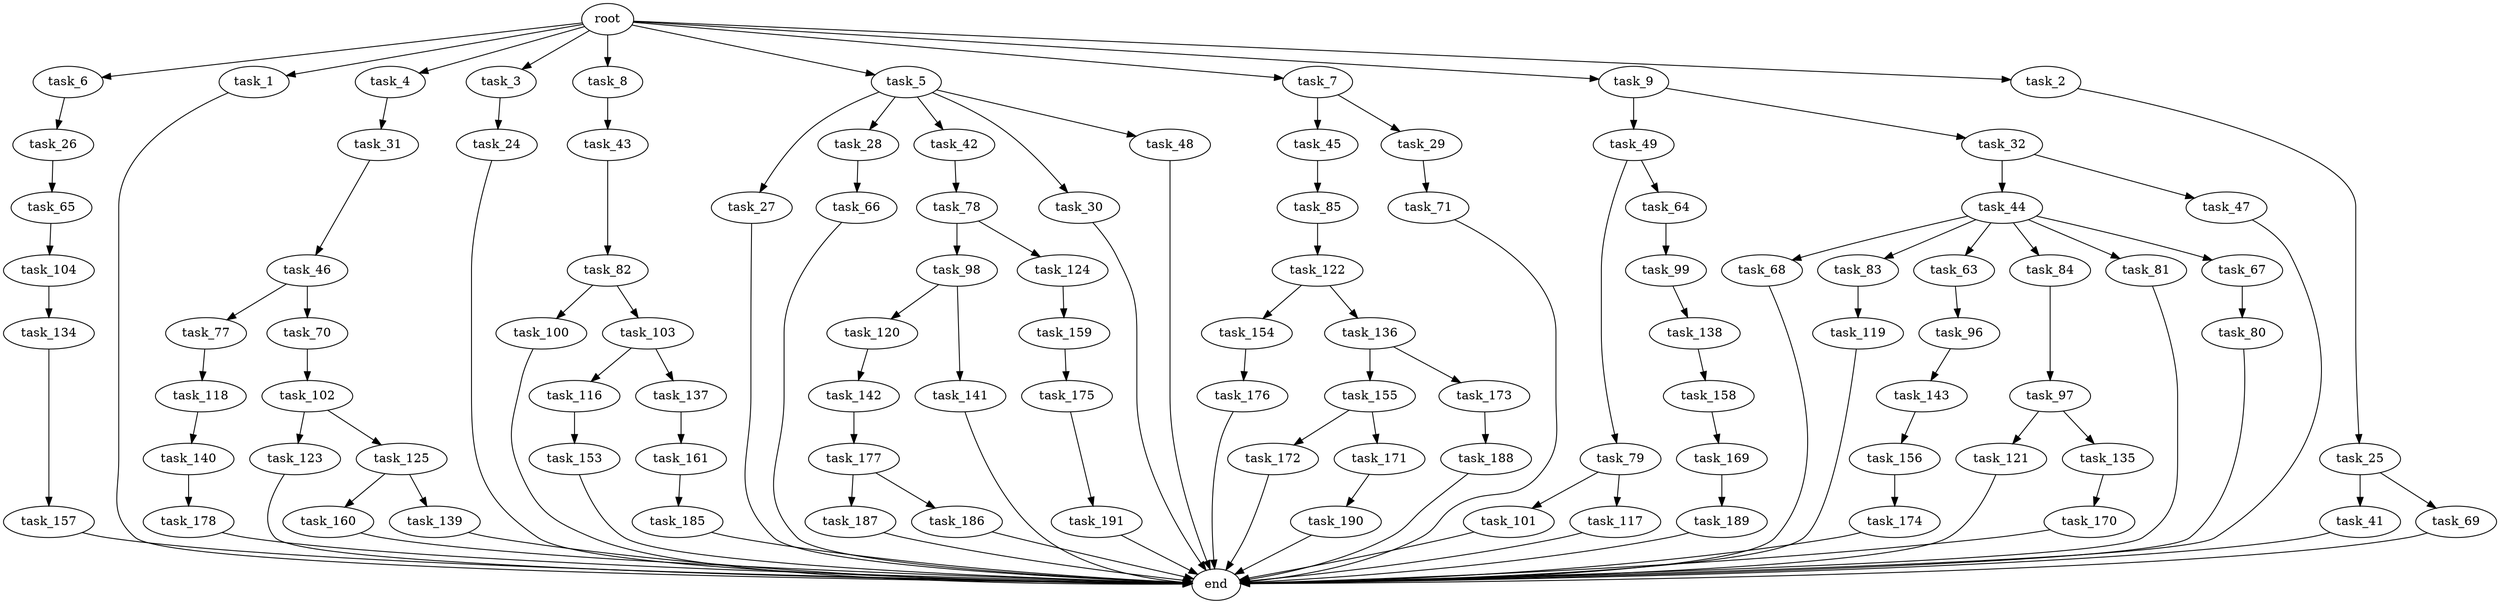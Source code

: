 digraph G {
  task_134 [size="137438953.472000"];
  task_6 [size="1.024000"];
  task_154 [size="137438953.472000"];
  task_169 [size="34359738.368000"];
  task_136 [size="137438953.472000"];
  task_45 [size="34359738.368000"];
  task_187 [size="858993459.200000"];
  task_123 [size="858993459.200000"];
  task_44 [size="420906795.008000"];
  task_66 [size="77309411.328000"];
  task_1 [size="1.024000"];
  task_82 [size="549755813.888000"];
  task_159 [size="309237645.312000"];
  task_68 [size="549755813.888000"];
  task_119 [size="137438953.472000"];
  task_190 [size="549755813.888000"];
  task_65 [size="214748364.800000"];
  task_83 [size="549755813.888000"];
  root [size="0.000000"];
  task_63 [size="549755813.888000"];
  task_176 [size="695784701.952000"];
  task_4 [size="1.024000"];
  task_3 [size="1.024000"];
  task_98 [size="695784701.952000"];
  task_189 [size="137438953.472000"];
  task_84 [size="549755813.888000"];
  task_101 [size="34359738.368000"];
  task_157 [size="858993459.200000"];
  task_178 [size="214748364.800000"];
  task_8 [size="1.024000"];
  task_120 [size="214748364.800000"];
  task_27 [size="214748364.800000"];
  task_177 [size="137438953.472000"];
  task_116 [size="34359738.368000"];
  task_5 [size="1.024000"];
  task_156 [size="549755813.888000"];
  task_80 [size="34359738.368000"];
  task_97 [size="420906795.008000"];
  task_49 [size="858993459.200000"];
  task_161 [size="695784701.952000"];
  task_32 [size="858993459.200000"];
  task_172 [size="549755813.888000"];
  task_100 [size="858993459.200000"];
  task_7 [size="1.024000"];
  task_188 [size="77309411.328000"];
  task_99 [size="214748364.800000"];
  task_25 [size="858993459.200000"];
  task_155 [size="77309411.328000"];
  task_31 [size="214748364.800000"];
  task_186 [size="858993459.200000"];
  task_28 [size="214748364.800000"];
  task_142 [size="858993459.200000"];
  task_77 [size="420906795.008000"];
  task_9 [size="1.024000"];
  task_137 [size="34359738.368000"];
  task_47 [size="420906795.008000"];
  task_121 [size="549755813.888000"];
  task_175 [size="137438953.472000"];
  task_141 [size="214748364.800000"];
  task_41 [size="549755813.888000"];
  task_79 [size="858993459.200000"];
  task_143 [size="77309411.328000"];
  task_2 [size="1.024000"];
  task_118 [size="214748364.800000"];
  task_42 [size="214748364.800000"];
  task_81 [size="549755813.888000"];
  task_122 [size="34359738.368000"];
  task_43 [size="77309411.328000"];
  task_104 [size="309237645.312000"];
  task_158 [size="549755813.888000"];
  task_160 [size="549755813.888000"];
  task_174 [size="858993459.200000"];
  task_103 [size="858993459.200000"];
  task_78 [size="695784701.952000"];
  task_70 [size="420906795.008000"];
  task_30 [size="214748364.800000"];
  task_96 [size="309237645.312000"];
  task_67 [size="549755813.888000"];
  task_48 [size="214748364.800000"];
  task_173 [size="77309411.328000"];
  task_135 [size="549755813.888000"];
  task_26 [size="549755813.888000"];
  task_85 [size="309237645.312000"];
  task_185 [size="420906795.008000"];
  task_29 [size="34359738.368000"];
  task_102 [size="34359738.368000"];
  task_153 [size="549755813.888000"];
  task_139 [size="549755813.888000"];
  task_117 [size="34359738.368000"];
  task_191 [size="34359738.368000"];
  task_69 [size="549755813.888000"];
  task_140 [size="695784701.952000"];
  end [size="0.000000"];
  task_71 [size="309237645.312000"];
  task_24 [size="858993459.200000"];
  task_46 [size="309237645.312000"];
  task_170 [size="858993459.200000"];
  task_124 [size="695784701.952000"];
  task_125 [size="858993459.200000"];
  task_138 [size="77309411.328000"];
  task_171 [size="549755813.888000"];
  task_64 [size="858993459.200000"];

  task_134 -> task_157 [size="838860800.000000"];
  task_6 -> task_26 [size="536870912.000000"];
  task_154 -> task_176 [size="679477248.000000"];
  task_169 -> task_189 [size="134217728.000000"];
  task_136 -> task_173 [size="75497472.000000"];
  task_136 -> task_155 [size="75497472.000000"];
  task_45 -> task_85 [size="301989888.000000"];
  task_187 -> end [size="1.000000"];
  task_123 -> end [size="1.000000"];
  task_44 -> task_84 [size="536870912.000000"];
  task_44 -> task_83 [size="536870912.000000"];
  task_44 -> task_67 [size="536870912.000000"];
  task_44 -> task_81 [size="536870912.000000"];
  task_44 -> task_63 [size="536870912.000000"];
  task_44 -> task_68 [size="536870912.000000"];
  task_66 -> end [size="1.000000"];
  task_1 -> end [size="1.000000"];
  task_82 -> task_100 [size="838860800.000000"];
  task_82 -> task_103 [size="838860800.000000"];
  task_159 -> task_175 [size="134217728.000000"];
  task_68 -> end [size="1.000000"];
  task_119 -> end [size="1.000000"];
  task_190 -> end [size="1.000000"];
  task_65 -> task_104 [size="301989888.000000"];
  task_83 -> task_119 [size="134217728.000000"];
  root -> task_2 [size="1.000000"];
  root -> task_6 [size="1.000000"];
  root -> task_7 [size="1.000000"];
  root -> task_4 [size="1.000000"];
  root -> task_3 [size="1.000000"];
  root -> task_5 [size="1.000000"];
  root -> task_1 [size="1.000000"];
  root -> task_8 [size="1.000000"];
  root -> task_9 [size="1.000000"];
  task_63 -> task_96 [size="301989888.000000"];
  task_176 -> end [size="1.000000"];
  task_4 -> task_31 [size="209715200.000000"];
  task_3 -> task_24 [size="838860800.000000"];
  task_98 -> task_120 [size="209715200.000000"];
  task_98 -> task_141 [size="209715200.000000"];
  task_189 -> end [size="1.000000"];
  task_84 -> task_97 [size="411041792.000000"];
  task_101 -> end [size="1.000000"];
  task_157 -> end [size="1.000000"];
  task_178 -> end [size="1.000000"];
  task_8 -> task_43 [size="75497472.000000"];
  task_120 -> task_142 [size="838860800.000000"];
  task_27 -> end [size="1.000000"];
  task_177 -> task_187 [size="838860800.000000"];
  task_177 -> task_186 [size="838860800.000000"];
  task_116 -> task_153 [size="536870912.000000"];
  task_5 -> task_42 [size="209715200.000000"];
  task_5 -> task_27 [size="209715200.000000"];
  task_5 -> task_30 [size="209715200.000000"];
  task_5 -> task_28 [size="209715200.000000"];
  task_5 -> task_48 [size="209715200.000000"];
  task_156 -> task_174 [size="838860800.000000"];
  task_80 -> end [size="1.000000"];
  task_97 -> task_121 [size="536870912.000000"];
  task_97 -> task_135 [size="536870912.000000"];
  task_49 -> task_64 [size="838860800.000000"];
  task_49 -> task_79 [size="838860800.000000"];
  task_161 -> task_185 [size="411041792.000000"];
  task_32 -> task_44 [size="411041792.000000"];
  task_32 -> task_47 [size="411041792.000000"];
  task_172 -> end [size="1.000000"];
  task_100 -> end [size="1.000000"];
  task_7 -> task_29 [size="33554432.000000"];
  task_7 -> task_45 [size="33554432.000000"];
  task_188 -> end [size="1.000000"];
  task_99 -> task_138 [size="75497472.000000"];
  task_25 -> task_41 [size="536870912.000000"];
  task_25 -> task_69 [size="536870912.000000"];
  task_155 -> task_171 [size="536870912.000000"];
  task_155 -> task_172 [size="536870912.000000"];
  task_31 -> task_46 [size="301989888.000000"];
  task_186 -> end [size="1.000000"];
  task_28 -> task_66 [size="75497472.000000"];
  task_142 -> task_177 [size="134217728.000000"];
  task_77 -> task_118 [size="209715200.000000"];
  task_9 -> task_32 [size="838860800.000000"];
  task_9 -> task_49 [size="838860800.000000"];
  task_137 -> task_161 [size="679477248.000000"];
  task_47 -> end [size="1.000000"];
  task_121 -> end [size="1.000000"];
  task_175 -> task_191 [size="33554432.000000"];
  task_141 -> end [size="1.000000"];
  task_41 -> end [size="1.000000"];
  task_79 -> task_101 [size="33554432.000000"];
  task_79 -> task_117 [size="33554432.000000"];
  task_143 -> task_156 [size="536870912.000000"];
  task_2 -> task_25 [size="838860800.000000"];
  task_118 -> task_140 [size="679477248.000000"];
  task_42 -> task_78 [size="679477248.000000"];
  task_81 -> end [size="1.000000"];
  task_122 -> task_154 [size="134217728.000000"];
  task_122 -> task_136 [size="134217728.000000"];
  task_43 -> task_82 [size="536870912.000000"];
  task_104 -> task_134 [size="134217728.000000"];
  task_158 -> task_169 [size="33554432.000000"];
  task_160 -> end [size="1.000000"];
  task_174 -> end [size="1.000000"];
  task_103 -> task_116 [size="33554432.000000"];
  task_103 -> task_137 [size="33554432.000000"];
  task_78 -> task_98 [size="679477248.000000"];
  task_78 -> task_124 [size="679477248.000000"];
  task_70 -> task_102 [size="33554432.000000"];
  task_30 -> end [size="1.000000"];
  task_96 -> task_143 [size="75497472.000000"];
  task_67 -> task_80 [size="33554432.000000"];
  task_48 -> end [size="1.000000"];
  task_173 -> task_188 [size="75497472.000000"];
  task_135 -> task_170 [size="838860800.000000"];
  task_26 -> task_65 [size="209715200.000000"];
  task_85 -> task_122 [size="33554432.000000"];
  task_185 -> end [size="1.000000"];
  task_29 -> task_71 [size="301989888.000000"];
  task_102 -> task_125 [size="838860800.000000"];
  task_102 -> task_123 [size="838860800.000000"];
  task_153 -> end [size="1.000000"];
  task_139 -> end [size="1.000000"];
  task_117 -> end [size="1.000000"];
  task_191 -> end [size="1.000000"];
  task_69 -> end [size="1.000000"];
  task_140 -> task_178 [size="209715200.000000"];
  task_71 -> end [size="1.000000"];
  task_24 -> end [size="1.000000"];
  task_46 -> task_77 [size="411041792.000000"];
  task_46 -> task_70 [size="411041792.000000"];
  task_170 -> end [size="1.000000"];
  task_124 -> task_159 [size="301989888.000000"];
  task_125 -> task_139 [size="536870912.000000"];
  task_125 -> task_160 [size="536870912.000000"];
  task_138 -> task_158 [size="536870912.000000"];
  task_171 -> task_190 [size="536870912.000000"];
  task_64 -> task_99 [size="209715200.000000"];
}
